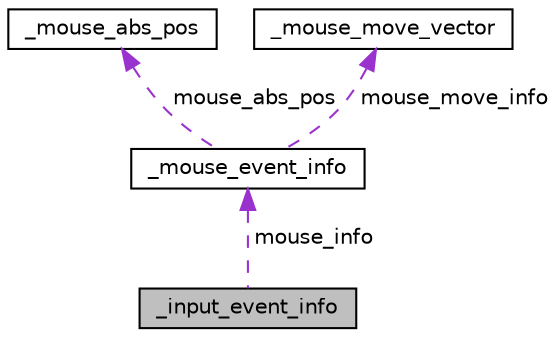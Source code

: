 digraph "_input_event_info"
{
  edge [fontname="Helvetica",fontsize="10",labelfontname="Helvetica",labelfontsize="10"];
  node [fontname="Helvetica",fontsize="10",shape=record];
  Node1 [label="_input_event_info",height=0.2,width=0.4,color="black", fillcolor="grey75", style="filled", fontcolor="black"];
  Node2 -> Node1 [dir="back",color="darkorchid3",fontsize="10",style="dashed",label=" mouse_info" ,fontname="Helvetica"];
  Node2 [label="_mouse_event_info",height=0.2,width=0.4,color="black", fillcolor="white", style="filled",URL="$union__mouse__event__info.html"];
  Node3 -> Node2 [dir="back",color="darkorchid3",fontsize="10",style="dashed",label=" mouse_abs_pos" ,fontname="Helvetica"];
  Node3 [label="_mouse_abs_pos",height=0.2,width=0.4,color="black", fillcolor="white", style="filled",URL="$struct__mouse__abs__pos.html"];
  Node4 -> Node2 [dir="back",color="darkorchid3",fontsize="10",style="dashed",label=" mouse_move_info" ,fontname="Helvetica"];
  Node4 [label="_mouse_move_vector",height=0.2,width=0.4,color="black", fillcolor="white", style="filled",URL="$struct__mouse__move__vector.html"];
}
